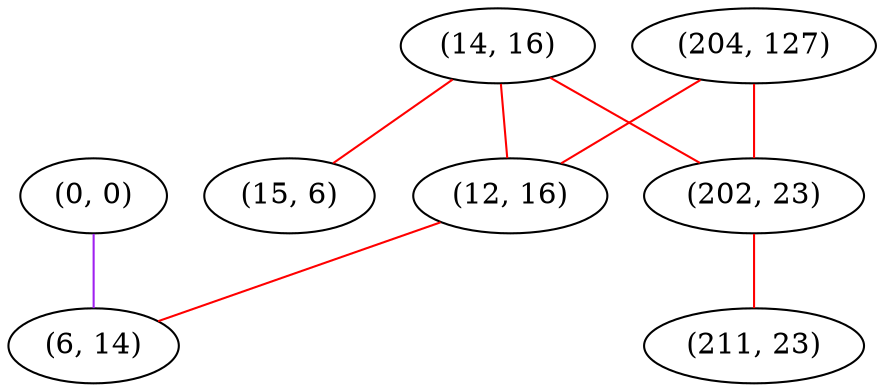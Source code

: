 graph "" {
"(0, 0)";
"(14, 16)";
"(15, 6)";
"(204, 127)";
"(12, 16)";
"(202, 23)";
"(211, 23)";
"(6, 14)";
"(0, 0)" -- "(6, 14)"  [color=purple, key=0, weight=4];
"(14, 16)" -- "(202, 23)"  [color=red, key=0, weight=1];
"(14, 16)" -- "(15, 6)"  [color=red, key=0, weight=1];
"(14, 16)" -- "(12, 16)"  [color=red, key=0, weight=1];
"(204, 127)" -- "(202, 23)"  [color=red, key=0, weight=1];
"(204, 127)" -- "(12, 16)"  [color=red, key=0, weight=1];
"(12, 16)" -- "(6, 14)"  [color=red, key=0, weight=1];
"(202, 23)" -- "(211, 23)"  [color=red, key=0, weight=1];
}
